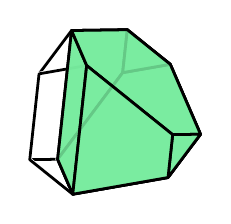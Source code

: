 % polymake for julian
% Thu Jul  5 11:56:52 2018
% q

\begin{tikzpicture}[x  = {(0.959cm,0.111cm)},
                    y  = {(-0.133cm,0.989cm)},
                    z  = {(0.251cm,0.101cm)},
                    scale = .5,
                    color = {lightgray}]


  % DEF POINTS
  \coordinate (v0_q) at (2, 1, -1);
  \coordinate (v1_q) at (1, 2, -1);
  \coordinate (v2_q) at (2, -1, 1);
  \coordinate (v3_q) at (1, -1, 2);
  \coordinate (v4_q) at (1, 1, -2);
  \coordinate (v5_q) at (-1, 2, 1);
  \coordinate (v6_q) at (-1, 1, 2);
  \coordinate (v7_q) at (1, -2, 1);
  \coordinate (v8_q) at (-1, -1, -2);
  \coordinate (v9_q) at (-1, -2, -1);
  \coordinate (v10_q) at (-2, 1, 1);
  \coordinate (v11_q) at (-2, -1, -1);


  % EDGES STYLE
  \definecolor{edgecolor_q}{rgb}{ 0,0,0 }
  \tikzstyle{facestyle_q} = [fill=none, fill opacity=0.85, preaction={draw=white, line cap=round, line width=1.5 pt}, draw=edgecolor_q, line width=1 pt, line cap=round, line join=round]


  % FACES and EDGES and POINTS in the right order
  \draw[facestyle_q] (v8_q) -- (v9_q) -- (v11_q) -- (v8_q) -- cycle;
  \draw[facestyle_q] (v4_q) -- (v8_q) -- (v11_q) -- (v10_q) -- (v5_q) -- (v1_q) -- (v4_q) -- cycle;
  \draw[facestyle_q] (v0_q) -- (v2_q) -- (v7_q) -- (v9_q) -- (v8_q) -- (v4_q) -- (v0_q) -- cycle;


  %POINTS


  %FACETS
  \draw[facestyle_q] (v0_q) -- (v4_q) -- (v1_q) -- (v0_q) -- cycle;


  %POINTS


  %FACETS
  \draw[facestyle_q] (v3_q) -- (v2_q) -- (v0_q) -- (v1_q) -- (v5_q) -- (v6_q) -- (v3_q) -- cycle;


  %POINTS


  %FACETS
  \draw[facestyle_q] (v7_q) -- (v2_q) -- (v3_q) -- (v7_q) -- cycle;


  %POINTS


  %FACETS
  \draw[facestyle_q] (v10_q) -- (v6_q) -- (v5_q) -- (v10_q) -- cycle;


  %POINTS


  %FACETS
  \draw[facestyle_q] (v9_q) -- (v7_q) -- (v3_q) -- (v6_q) -- (v10_q) -- (v11_q) -- (v9_q) -- cycle;


  %POINTS


  %FACETS

  % DEF POINTS
  \coordinate (v0_unnamed__1) at (2, 1, -1);
  \coordinate (v1_unnamed__1) at (1, 2, -1);
  \coordinate (v2_unnamed__1) at (2, -1, 1);
  \coordinate (v3_unnamed__1) at (1, -1, 2);
  \coordinate (v4_unnamed__1) at (1, 1, -2);
  \coordinate (v5_unnamed__1) at (-1, 2, 1);
  \coordinate (v6_unnamed__1) at (-1, 1, 2);
  \coordinate (v7_unnamed__1) at (1, -2, 1);
  \coordinate (v8_unnamed__1) at (-1, -1, -2);
  \coordinate (v9_unnamed__1) at (-1, -2, -1);


  % EDGES STYLE
  \definecolor{edgecolor_unnamed__1}{rgb}{ 0,0,0 }

  % FACES STYLE
  \definecolor{facetcolor_unnamed__1}{rgb}{ 0.467,0.925,0.62 }

  \tikzstyle{facestyle_unnamed__1} = [fill=facetcolor_unnamed__1, fill opacity=0.85, draw=edgecolor_unnamed__1, line width=1 pt, line cap=round, line join=round]


  % FACES and EDGES and POINTS in the right order
  \draw[facestyle_unnamed__1] (v4_unnamed__1) -- (v8_unnamed__1) -- (v5_unnamed__1) -- (v1_unnamed__1) -- (v4_unnamed__1) -- cycle;
  \draw[facestyle_unnamed__1] (v0_unnamed__1) -- (v2_unnamed__1) -- (v7_unnamed__1) -- (v9_unnamed__1) -- (v8_unnamed__1) -- (v4_unnamed__1) -- (v0_unnamed__1) -- cycle;
  \draw[facestyle_unnamed__1] (v0_unnamed__1) -- (v4_unnamed__1) -- (v1_unnamed__1) -- (v0_unnamed__1) -- cycle;


  %POINTS


  %FACETS
  \draw[facestyle_unnamed__1] (v8_unnamed__1) -- (v9_unnamed__1) -- (v6_unnamed__1) -- (v5_unnamed__1) -- (v8_unnamed__1) -- cycle;


  %POINTS


  %FACETS
  \draw[facestyle_unnamed__1] (v3_unnamed__1) -- (v2_unnamed__1) -- (v0_unnamed__1) -- (v1_unnamed__1) -- (v5_unnamed__1) -- (v6_unnamed__1) -- (v3_unnamed__1) -- cycle;


  %POINTS


  %FACETS
  \draw[facestyle_unnamed__1] (v7_unnamed__1) -- (v2_unnamed__1) -- (v3_unnamed__1) -- (v7_unnamed__1) -- cycle;


  %POINTS


  %FACETS
  \draw[facestyle_unnamed__1] (v9_unnamed__1) -- (v7_unnamed__1) -- (v3_unnamed__1) -- (v6_unnamed__1) -- (v9_unnamed__1) -- cycle;


  %POINTS


  %FACETS

\end{tikzpicture}
